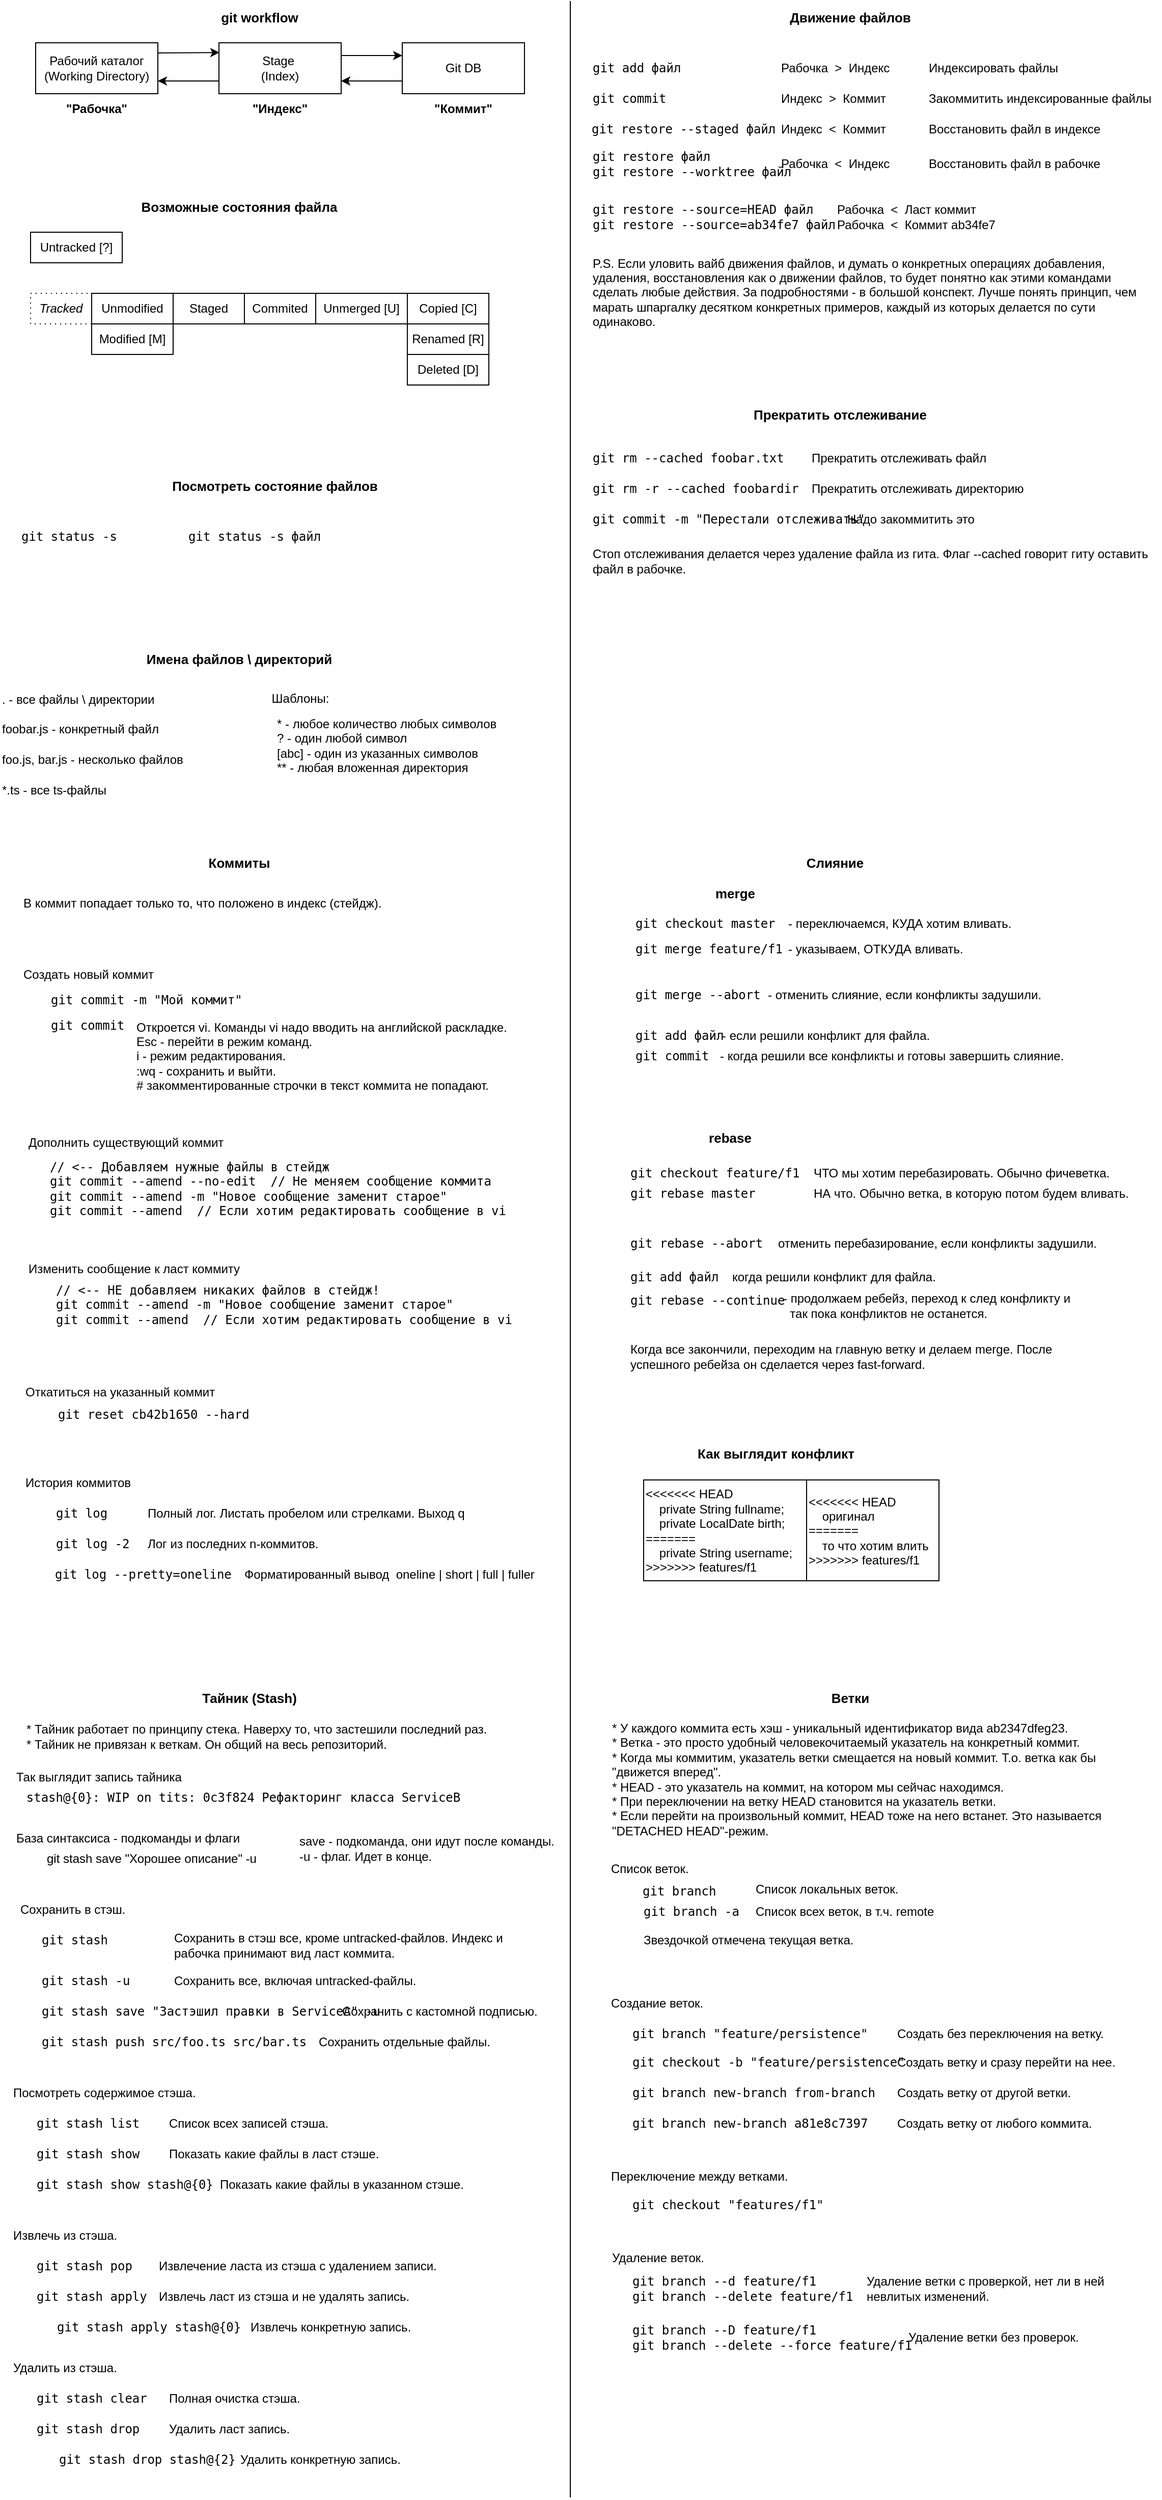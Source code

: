 <mxfile scale="1" border="5" version="26.2.2">
  <diagram name="Page-1" id="9iwx4kF-SaM_lTl1vUHh">
    <mxGraphModel dx="1556" dy="922" grid="1" gridSize="10" guides="1" tooltips="1" connect="1" arrows="1" fold="1" page="1" pageScale="1" pageWidth="1169" pageHeight="827" math="0" shadow="0">
      <root>
        <mxCell id="0" />
        <mxCell id="1" parent="0" />
        <mxCell id="6Df2u15g98YnEbPmI9u2-3" value="" style="endArrow=none;html=1;rounded=0;fontSize=12;" parent="1" edge="1">
          <mxGeometry width="50" height="50" relative="1" as="geometry">
            <mxPoint x="580" y="2460" as="sourcePoint" />
            <mxPoint x="580" y="9" as="targetPoint" />
          </mxGeometry>
        </mxCell>
        <mxCell id="j3O6o0AAXhgC6TbAAweH-1" value="git workflow" style="text;html=1;align=center;verticalAlign=middle;whiteSpace=wrap;rounded=0;fontStyle=1;fontSize=13;" parent="1" vertex="1">
          <mxGeometry x="20" y="10" width="510" height="30" as="geometry" />
        </mxCell>
        <mxCell id="j3O6o0AAXhgC6TbAAweH-2" value="Рабочий каталог&lt;div&gt;(Working Directory)&lt;/div&gt;" style="rounded=0;whiteSpace=wrap;html=1;" parent="1" vertex="1">
          <mxGeometry x="55" y="50" width="120" height="50" as="geometry" />
        </mxCell>
        <mxCell id="j3O6o0AAXhgC6TbAAweH-3" value="Stage&amp;nbsp;&lt;div&gt;(Index)&lt;/div&gt;" style="rounded=0;whiteSpace=wrap;html=1;" parent="1" vertex="1">
          <mxGeometry x="235" y="50" width="120" height="50" as="geometry" />
        </mxCell>
        <mxCell id="j3O6o0AAXhgC6TbAAweH-4" value="Git DB" style="rounded=0;whiteSpace=wrap;html=1;" parent="1" vertex="1">
          <mxGeometry x="415" y="50" width="120" height="50" as="geometry" />
        </mxCell>
        <mxCell id="j3O6o0AAXhgC6TbAAweH-5" value="Возможные состояния файла" style="text;html=1;align=center;verticalAlign=middle;whiteSpace=wrap;rounded=0;fontStyle=1;fontSize=13;" parent="1" vertex="1">
          <mxGeometry x="20" y="196" width="470" height="30" as="geometry" />
        </mxCell>
        <mxCell id="j3O6o0AAXhgC6TbAAweH-8" value="Untracked [?]" style="rounded=0;whiteSpace=wrap;html=1;" parent="1" vertex="1">
          <mxGeometry x="50" y="236" width="90" height="30" as="geometry" />
        </mxCell>
        <mxCell id="j3O6o0AAXhgC6TbAAweH-9" value="Tracked" style="rounded=0;whiteSpace=wrap;html=1;fontStyle=2;dashed=1;dashPattern=1 4;" parent="1" vertex="1">
          <mxGeometry x="50" y="296" width="60" height="30" as="geometry" />
        </mxCell>
        <mxCell id="j3O6o0AAXhgC6TbAAweH-16" value="" style="endArrow=classic;html=1;rounded=0;exitX=1;exitY=0.5;exitDx=0;exitDy=0;entryX=0.004;entryY=0.191;entryDx=0;entryDy=0;entryPerimeter=0;" parent="1" target="j3O6o0AAXhgC6TbAAweH-3" edge="1">
          <mxGeometry width="50" height="50" relative="1" as="geometry">
            <mxPoint x="175" y="60" as="sourcePoint" />
            <mxPoint x="230" y="60" as="targetPoint" />
          </mxGeometry>
        </mxCell>
        <mxCell id="j3O6o0AAXhgC6TbAAweH-17" value="" style="endArrow=classic;html=1;rounded=0;exitX=1;exitY=0.25;exitDx=0;exitDy=0;entryX=0;entryY=0.25;entryDx=0;entryDy=0;" parent="1" source="j3O6o0AAXhgC6TbAAweH-3" target="j3O6o0AAXhgC6TbAAweH-4" edge="1">
          <mxGeometry width="50" height="50" relative="1" as="geometry">
            <mxPoint x="350.0" y="60" as="sourcePoint" />
            <mxPoint x="395" y="60" as="targetPoint" />
          </mxGeometry>
        </mxCell>
        <mxCell id="j3O6o0AAXhgC6TbAAweH-30" value="Unmodified" style="rounded=0;whiteSpace=wrap;html=1;" parent="1" vertex="1">
          <mxGeometry x="110" y="296" width="80" height="30" as="geometry" />
        </mxCell>
        <mxCell id="j3O6o0AAXhgC6TbAAweH-31" value="Staged" style="rounded=0;whiteSpace=wrap;html=1;" parent="1" vertex="1">
          <mxGeometry x="190" y="296" width="70" height="30" as="geometry" />
        </mxCell>
        <mxCell id="j3O6o0AAXhgC6TbAAweH-32" value="Commited" style="rounded=0;whiteSpace=wrap;html=1;" parent="1" vertex="1">
          <mxGeometry x="260" y="296" width="70" height="30" as="geometry" />
        </mxCell>
        <mxCell id="j3O6o0AAXhgC6TbAAweH-34" value="Modified [M]" style="rounded=0;whiteSpace=wrap;html=1;" parent="1" vertex="1">
          <mxGeometry x="110" y="326" width="80" height="30" as="geometry" />
        </mxCell>
        <mxCell id="j3O6o0AAXhgC6TbAAweH-37" value="Unmerged [U]" style="rounded=0;whiteSpace=wrap;html=1;" parent="1" vertex="1">
          <mxGeometry x="330" y="296" width="90" height="30" as="geometry" />
        </mxCell>
        <mxCell id="j3O6o0AAXhgC6TbAAweH-40" value="Copied [C]" style="rounded=0;whiteSpace=wrap;html=1;" parent="1" vertex="1">
          <mxGeometry x="420" y="296" width="80" height="30" as="geometry" />
        </mxCell>
        <mxCell id="j3O6o0AAXhgC6TbAAweH-43" value="Renamed [R]" style="rounded=0;whiteSpace=wrap;html=1;" parent="1" vertex="1">
          <mxGeometry x="420" y="326" width="80" height="30" as="geometry" />
        </mxCell>
        <mxCell id="j3O6o0AAXhgC6TbAAweH-46" value="Deleted [D]" style="rounded=0;whiteSpace=wrap;html=1;" parent="1" vertex="1">
          <mxGeometry x="420" y="356" width="80" height="30" as="geometry" />
        </mxCell>
        <mxCell id="j3O6o0AAXhgC6TbAAweH-52" value="&lt;b&gt;&quot;Рабочка&quot;&lt;/b&gt;" style="text;html=1;align=center;verticalAlign=middle;whiteSpace=wrap;rounded=0;" parent="1" vertex="1">
          <mxGeometry x="55" y="100" width="120" height="30" as="geometry" />
        </mxCell>
        <mxCell id="j3O6o0AAXhgC6TbAAweH-53" value="&lt;b&gt;&quot;Индекс&quot;&lt;/b&gt;" style="text;html=1;align=center;verticalAlign=middle;whiteSpace=wrap;rounded=0;" parent="1" vertex="1">
          <mxGeometry x="235" y="100" width="120" height="30" as="geometry" />
        </mxCell>
        <mxCell id="j3O6o0AAXhgC6TbAAweH-54" value="&lt;b&gt;&quot;Коммит&quot;&lt;/b&gt;" style="text;html=1;align=center;verticalAlign=middle;whiteSpace=wrap;rounded=0;" parent="1" vertex="1">
          <mxGeometry x="415" y="100" width="120" height="30" as="geometry" />
        </mxCell>
        <mxCell id="j3O6o0AAXhgC6TbAAweH-55" value="" style="endArrow=classic;html=1;rounded=0;exitX=0;exitY=0.75;exitDx=0;exitDy=0;entryX=1;entryY=0.75;entryDx=0;entryDy=0;" parent="1" source="j3O6o0AAXhgC6TbAAweH-4" target="j3O6o0AAXhgC6TbAAweH-3" edge="1">
          <mxGeometry width="50" height="50" relative="1" as="geometry">
            <mxPoint x="285" y="250" as="sourcePoint" />
            <mxPoint x="335" y="200" as="targetPoint" />
          </mxGeometry>
        </mxCell>
        <mxCell id="j3O6o0AAXhgC6TbAAweH-56" value="" style="endArrow=classic;html=1;rounded=0;exitX=0;exitY=0.75;exitDx=0;exitDy=0;entryX=1;entryY=0.75;entryDx=0;entryDy=0;" parent="1" source="j3O6o0AAXhgC6TbAAweH-3" target="j3O6o0AAXhgC6TbAAweH-2" edge="1">
          <mxGeometry width="50" height="50" relative="1" as="geometry">
            <mxPoint x="220" y="90" as="sourcePoint" />
            <mxPoint x="175" y="90" as="targetPoint" />
          </mxGeometry>
        </mxCell>
        <mxCell id="j3O6o0AAXhgC6TbAAweH-59" value="Рабочка&amp;nbsp; &amp;gt;&amp;nbsp; Индекс" style="text;html=1;align=left;verticalAlign=middle;whiteSpace=wrap;rounded=0;" parent="1" vertex="1">
          <mxGeometry x="785" y="60" width="120" height="30" as="geometry" />
        </mxCell>
        <mxCell id="j3O6o0AAXhgC6TbAAweH-60" value="Индекс&amp;nbsp; &amp;gt;&amp;nbsp; Коммит" style="text;html=1;align=left;verticalAlign=middle;whiteSpace=wrap;rounded=0;" parent="1" vertex="1">
          <mxGeometry x="785" y="90" width="120" height="30" as="geometry" />
        </mxCell>
        <mxCell id="j3O6o0AAXhgC6TbAAweH-63" value="Индекс&amp;nbsp; &amp;lt;&amp;nbsp; Коммит" style="text;html=1;align=left;verticalAlign=middle;whiteSpace=wrap;rounded=0;" parent="1" vertex="1">
          <mxGeometry x="785" y="120" width="120" height="30" as="geometry" />
        </mxCell>
        <mxCell id="j3O6o0AAXhgC6TbAAweH-64" value="Рабочка&amp;nbsp; &amp;lt;&amp;nbsp; Индекс&amp;nbsp;&amp;nbsp;" style="text;html=1;align=left;verticalAlign=middle;whiteSpace=wrap;rounded=0;" parent="1" vertex="1">
          <mxGeometry x="785" y="154" width="120" height="30" as="geometry" />
        </mxCell>
        <mxCell id="j3O6o0AAXhgC6TbAAweH-65" value="Посмотреть состояние файлов" style="text;html=1;align=center;verticalAlign=middle;whiteSpace=wrap;rounded=0;fontStyle=1;fontSize=13;" parent="1" vertex="1">
          <mxGeometry x="20" y="470" width="540" height="30" as="geometry" />
        </mxCell>
        <mxCell id="j3O6o0AAXhgC6TbAAweH-66" value="Движение файлов" style="text;html=1;align=center;verticalAlign=middle;whiteSpace=wrap;rounded=0;fontStyle=1;fontSize=13;" parent="1" vertex="1">
          <mxGeometry x="620" y="10" width="470" height="30" as="geometry" />
        </mxCell>
        <mxCell id="j3O6o0AAXhgC6TbAAweH-67" value="Индексировать файлы" style="text;html=1;align=left;verticalAlign=middle;whiteSpace=wrap;rounded=0;" parent="1" vertex="1">
          <mxGeometry x="930" y="60" width="180" height="30" as="geometry" />
        </mxCell>
        <mxCell id="j3O6o0AAXhgC6TbAAweH-68" value="Закоммитить индексированные файлы" style="text;html=1;align=left;verticalAlign=middle;whiteSpace=wrap;rounded=0;" parent="1" vertex="1">
          <mxGeometry x="930" y="90" width="230" height="30" as="geometry" />
        </mxCell>
        <mxCell id="j3O6o0AAXhgC6TbAAweH-69" value="Восстановить файл в индексе" style="text;html=1;align=left;verticalAlign=middle;whiteSpace=wrap;rounded=0;" parent="1" vertex="1">
          <mxGeometry x="930" y="120" width="180" height="30" as="geometry" />
        </mxCell>
        <mxCell id="j3O6o0AAXhgC6TbAAweH-70" value="Восстановить файл в рабочке" style="text;html=1;align=left;verticalAlign=middle;whiteSpace=wrap;rounded=0;" parent="1" vertex="1">
          <mxGeometry x="930" y="154" width="180" height="30" as="geometry" />
        </mxCell>
        <mxCell id="j3O6o0AAXhgC6TbAAweH-71" value="P.S. Если уловить вайб движения файлов, и думать о конкретных операциях добавления, удаления, восстановления как о движении файлов, то будет понятно как этими командами сделать любые действия.&amp;nbsp;&lt;span style=&quot;background-color: transparent; color: light-dark(rgb(0, 0, 0), rgb(255, 255, 255));&quot;&gt;За подробностями - в большой конспект. Лучше понять принцип, чем марать шпаргалку десятком конкретных примеров, каждый из которых делается по сути одинаково.&lt;/span&gt;" style="text;html=1;align=left;verticalAlign=middle;whiteSpace=wrap;rounded=0;" parent="1" vertex="1">
          <mxGeometry x="600" y="260" width="540" height="70" as="geometry" />
        </mxCell>
        <mxCell id="j3O6o0AAXhgC6TbAAweH-75" value="Рабочка&amp;nbsp; &amp;lt;&amp;nbsp; Ласт коммит&lt;br&gt;Рабочка&amp;nbsp; &amp;lt;&amp;nbsp; Коммит ab34fe7" style="text;html=1;align=left;verticalAlign=middle;whiteSpace=wrap;rounded=0;" parent="1" vertex="1">
          <mxGeometry x="840" y="206" width="235" height="30" as="geometry" />
        </mxCell>
        <mxCell id="j3O6o0AAXhgC6TbAAweH-77" value="Имена файлов \ директорий" style="text;html=1;align=center;verticalAlign=middle;whiteSpace=wrap;rounded=0;fontStyle=1;fontSize=13;" parent="1" vertex="1">
          <mxGeometry x="20" y="640" width="470" height="30" as="geometry" />
        </mxCell>
        <mxCell id="j3O6o0AAXhgC6TbAAweH-78" value=". - все файлы \ директории" style="text;html=1;align=left;verticalAlign=middle;whiteSpace=wrap;rounded=0;" parent="1" vertex="1">
          <mxGeometry x="20" y="680" width="170" height="29" as="geometry" />
        </mxCell>
        <mxCell id="j3O6o0AAXhgC6TbAAweH-79" value="foobar.js - конкретный файл" style="text;html=1;align=left;verticalAlign=middle;whiteSpace=wrap;rounded=0;" parent="1" vertex="1">
          <mxGeometry x="20" y="709" width="160" height="30" as="geometry" />
        </mxCell>
        <mxCell id="j3O6o0AAXhgC6TbAAweH-80" value="foo.js, bar.js - несколько файлов" style="text;html=1;align=left;verticalAlign=middle;whiteSpace=wrap;rounded=0;" parent="1" vertex="1">
          <mxGeometry x="20" y="739" width="180" height="30" as="geometry" />
        </mxCell>
        <mxCell id="j3O6o0AAXhgC6TbAAweH-81" value="*.ts&amp;nbsp;- все ts-файлы" style="text;html=1;align=left;verticalAlign=middle;whiteSpace=wrap;rounded=0;" parent="1" vertex="1">
          <mxGeometry x="20" y="769" width="170" height="30" as="geometry" />
        </mxCell>
        <mxCell id="j3O6o0AAXhgC6TbAAweH-82" value="Шаблоны:" style="text;html=1;align=center;verticalAlign=middle;whiteSpace=wrap;rounded=0;" parent="1" vertex="1">
          <mxGeometry x="270" y="679" width="90" height="30" as="geometry" />
        </mxCell>
        <mxCell id="j3O6o0AAXhgC6TbAAweH-84" value="* - любое количество любых символов&lt;div&gt;? - один любой символ&lt;/div&gt;&lt;div&gt;[abc] - один из указанных символов&lt;/div&gt;&lt;div&gt;** - любая вложенная директория&lt;/div&gt;" style="text;html=1;align=left;verticalAlign=middle;whiteSpace=wrap;rounded=0;" parent="1" vertex="1">
          <mxGeometry x="290" y="709" width="220" height="61" as="geometry" />
        </mxCell>
        <mxCell id="j3O6o0AAXhgC6TbAAweH-88" value="Прекратить отслеживание" style="text;html=1;align=center;verticalAlign=middle;whiteSpace=wrap;rounded=0;fontStyle=1;fontSize=13;" parent="1" vertex="1">
          <mxGeometry x="610" y="400" width="470" height="30" as="geometry" />
        </mxCell>
        <mxCell id="j3O6o0AAXhgC6TbAAweH-91" value="Прекратить отслеживать файл" style="text;html=1;align=left;verticalAlign=middle;whiteSpace=wrap;rounded=0;" parent="1" vertex="1">
          <mxGeometry x="815" y="443" width="225" height="30" as="geometry" />
        </mxCell>
        <mxCell id="j3O6o0AAXhgC6TbAAweH-92" value="Прекратить отслеживать директорию" style="text;html=1;align=left;verticalAlign=middle;whiteSpace=wrap;rounded=0;" parent="1" vertex="1">
          <mxGeometry x="815" y="473" width="225" height="30" as="geometry" />
        </mxCell>
        <mxCell id="j3O6o0AAXhgC6TbAAweH-94" value="Надо закоммитить это" style="text;html=1;align=left;verticalAlign=middle;whiteSpace=wrap;rounded=0;" parent="1" vertex="1">
          <mxGeometry x="850" y="503" width="225" height="30" as="geometry" />
        </mxCell>
        <mxCell id="j3O6o0AAXhgC6TbAAweH-95" value="Стоп отслеживания делается через удаление файла из гита. Флаг --cached говорит гиту оставить файл в рабочке." style="text;html=1;align=left;verticalAlign=middle;whiteSpace=wrap;rounded=0;" parent="1" vertex="1">
          <mxGeometry x="600" y="544" width="550" height="30" as="geometry" />
        </mxCell>
        <mxCell id="j3O6o0AAXhgC6TbAAweH-96" value="Коммиты" style="text;html=1;align=center;verticalAlign=middle;whiteSpace=wrap;rounded=0;fontStyle=1;fontSize=13;" parent="1" vertex="1">
          <mxGeometry x="20" y="840" width="470" height="30" as="geometry" />
        </mxCell>
        <mxCell id="j3O6o0AAXhgC6TbAAweH-100" value="Откроется vi. Команды vi надо вводить на английской раскладке.&lt;div&gt;Esc - перейти в режим команд.&lt;/div&gt;&lt;div&gt;i - режим редактирования.&lt;/div&gt;&lt;div&gt;:wq - сохранить и выйти.&lt;/div&gt;&lt;div&gt;# закомментированные строчки в текст коммита не попадают.&lt;/div&gt;" style="text;html=1;align=left;verticalAlign=middle;whiteSpace=wrap;rounded=0;strokeColor=none;perimeterSpacing=0;shadow=0;" parent="1" vertex="1">
          <mxGeometry x="152" y="1005" width="380" height="80" as="geometry" />
        </mxCell>
        <mxCell id="j3O6o0AAXhgC6TbAAweH-107" value="Изменить сообщение к ласт коммиту" style="text;html=1;align=left;verticalAlign=middle;whiteSpace=wrap;rounded=0;strokeColor=none;perimeterSpacing=0;shadow=0;" parent="1" vertex="1">
          <mxGeometry x="45.75" y="1239" width="235" height="30" as="geometry" />
        </mxCell>
        <mxCell id="j3O6o0AAXhgC6TbAAweH-109" value="Создать новый коммит" style="text;html=1;align=left;verticalAlign=middle;whiteSpace=wrap;rounded=0;strokeColor=none;perimeterSpacing=0;shadow=0;" parent="1" vertex="1">
          <mxGeometry x="40.75" y="955" width="160" height="20" as="geometry" />
        </mxCell>
        <mxCell id="j3O6o0AAXhgC6TbAAweH-110" value="Дополнить существующий коммит" style="text;html=1;align=left;verticalAlign=middle;whiteSpace=wrap;rounded=0;strokeColor=none;perimeterSpacing=0;shadow=0;" parent="1" vertex="1">
          <mxGeometry x="46.25" y="1120" width="210" height="20" as="geometry" />
        </mxCell>
        <mxCell id="j3O6o0AAXhgC6TbAAweH-111" value="Откатиться на указанный коммит" style="text;html=1;align=left;verticalAlign=middle;whiteSpace=wrap;rounded=0;strokeColor=none;perimeterSpacing=0;shadow=0;" parent="1" vertex="1">
          <mxGeometry x="43.25" y="1360" width="235" height="30" as="geometry" />
        </mxCell>
        <mxCell id="j3O6o0AAXhgC6TbAAweH-114" value="История коммитов" style="text;html=1;align=left;verticalAlign=middle;whiteSpace=wrap;rounded=0;strokeColor=none;perimeterSpacing=0;shadow=0;" parent="1" vertex="1">
          <mxGeometry x="43.25" y="1449" width="235" height="30" as="geometry" />
        </mxCell>
        <mxCell id="j3O6o0AAXhgC6TbAAweH-123" value="Полный лог. Листать пробелом или стрелками. Выход q" style="text;html=1;align=left;verticalAlign=middle;whiteSpace=wrap;rounded=0;strokeColor=none;perimeterSpacing=0;shadow=0;" parent="1" vertex="1">
          <mxGeometry x="163.25" y="1479" width="390" height="30" as="geometry" />
        </mxCell>
        <mxCell id="j3O6o0AAXhgC6TbAAweH-124" value="Лог из последних n-коммитов." style="text;html=1;align=left;verticalAlign=middle;whiteSpace=wrap;rounded=0;strokeColor=none;perimeterSpacing=0;shadow=0;" parent="1" vertex="1">
          <mxGeometry x="163.25" y="1509" width="390" height="30" as="geometry" />
        </mxCell>
        <mxCell id="j3O6o0AAXhgC6TbAAweH-125" value="Форматированный вывод&amp;nbsp; oneline | short | full | fuller" style="text;html=1;align=left;verticalAlign=middle;whiteSpace=wrap;rounded=0;strokeColor=none;perimeterSpacing=0;shadow=0;" parent="1" vertex="1">
          <mxGeometry x="258.25" y="1539" width="315" height="30" as="geometry" />
        </mxCell>
        <mxCell id="j3O6o0AAXhgC6TbAAweH-126" value="Слияние" style="text;html=1;align=center;verticalAlign=middle;whiteSpace=wrap;rounded=0;fontStyle=1;fontSize=13;" parent="1" vertex="1">
          <mxGeometry x="605" y="840" width="470" height="30" as="geometry" />
        </mxCell>
        <mxCell id="j3O6o0AAXhgC6TbAAweH-127" value="merge" style="text;html=1;align=center;verticalAlign=middle;whiteSpace=wrap;rounded=0;fontStyle=1;fontSize=13;" parent="1" vertex="1">
          <mxGeometry x="642" y="870" width="200" height="30" as="geometry" />
        </mxCell>
        <mxCell id="j3O6o0AAXhgC6TbAAweH-128" value="- переключаемся, КУДА хотим вливать." style="text;html=1;align=left;verticalAlign=middle;whiteSpace=wrap;rounded=0;strokeColor=none;perimeterSpacing=0;shadow=0;" parent="1" vertex="1">
          <mxGeometry x="792" y="905" width="260" height="20" as="geometry" />
        </mxCell>
        <mxCell id="j3O6o0AAXhgC6TbAAweH-129" value="&amp;nbsp; &amp;nbsp;- указываем, ОТКУДА вливать." style="text;html=1;align=left;verticalAlign=middle;whiteSpace=wrap;rounded=0;strokeColor=none;perimeterSpacing=0;shadow=0;" parent="1" vertex="1">
          <mxGeometry x="782" y="930" width="190" height="20" as="geometry" />
        </mxCell>
        <mxCell id="j3O6o0AAXhgC6TbAAweH-130" value="&amp;nbsp; &amp;nbsp;- отменить слияние, если конфликты задушили." style="text;html=1;align=left;verticalAlign=middle;whiteSpace=wrap;rounded=0;strokeColor=none;perimeterSpacing=0;shadow=0;" parent="1" vertex="1">
          <mxGeometry x="762" y="975" width="380" height="20" as="geometry" />
        </mxCell>
        <mxCell id="j3O6o0AAXhgC6TbAAweH-131" value="когда решили конфликт для файла." style="text;html=1;align=left;verticalAlign=middle;whiteSpace=wrap;rounded=0;strokeColor=none;perimeterSpacing=0;shadow=0;" parent="1" vertex="1">
          <mxGeometry x="737" y="1251.5" width="225" height="20" as="geometry" />
        </mxCell>
        <mxCell id="j3O6o0AAXhgC6TbAAweH-132" value="&amp;nbsp; &amp;nbsp;- когда решили все конфликты и готовы завершить слияние." style="text;html=1;align=left;verticalAlign=middle;whiteSpace=wrap;rounded=0;strokeColor=none;perimeterSpacing=0;shadow=0;" parent="1" vertex="1">
          <mxGeometry x="714.5" y="1035" width="430" height="20" as="geometry" />
        </mxCell>
        <mxCell id="j3O6o0AAXhgC6TbAAweH-134" value="&lt;div&gt;&lt;br&gt;&lt;/div&gt;&lt;div&gt;&lt;div&gt;&amp;lt;&amp;lt;&amp;lt;&amp;lt;&amp;lt;&amp;lt;&amp;lt; HEAD&lt;/div&gt;&lt;div&gt;&amp;nbsp; &amp;nbsp; private String fullname;&lt;/div&gt;&lt;div&gt;&amp;nbsp; &amp;nbsp; private LocalDate birth;&lt;/div&gt;&lt;div&gt;=======&lt;/div&gt;&lt;div&gt;&amp;nbsp; &amp;nbsp; private String username;&lt;/div&gt;&lt;div&gt;&lt;span style=&quot;background-color: transparent; color: light-dark(rgb(0, 0, 0), rgb(255, 255, 255));&quot;&gt;&amp;gt;&amp;gt;&amp;gt;&amp;gt;&amp;gt;&amp;gt;&amp;gt; features/f1&lt;/span&gt;&lt;/div&gt;&lt;div&gt;&lt;br style=&quot;&quot;&gt;&lt;/div&gt;&lt;/div&gt;" style="rounded=0;whiteSpace=wrap;html=1;align=left;" parent="1" vertex="1">
          <mxGeometry x="652" y="1461" width="160" height="99" as="geometry" />
        </mxCell>
        <mxCell id="j3O6o0AAXhgC6TbAAweH-137" value="&lt;div&gt;&lt;br&gt;&lt;/div&gt;&lt;div&gt;&lt;div&gt;&amp;lt;&amp;lt;&amp;lt;&amp;lt;&amp;lt;&amp;lt;&amp;lt; HEAD&lt;/div&gt;&lt;div&gt;&amp;nbsp; &amp;nbsp; оригинал&lt;/div&gt;&lt;div&gt;=======&lt;/div&gt;&lt;div&gt;&amp;nbsp; &amp;nbsp; то что хотим влить&lt;/div&gt;&lt;div&gt;&lt;span style=&quot;background-color: transparent; color: light-dark(rgb(0, 0, 0), rgb(255, 255, 255));&quot;&gt;&amp;gt;&amp;gt;&amp;gt;&amp;gt;&amp;gt;&amp;gt;&amp;gt; features/f1&lt;/span&gt;&lt;/div&gt;&lt;div&gt;&lt;br style=&quot;&quot;&gt;&lt;/div&gt;&lt;/div&gt;" style="rounded=0;whiteSpace=wrap;html=1;align=left;" parent="1" vertex="1">
          <mxGeometry x="812" y="1461" width="130" height="99" as="geometry" />
        </mxCell>
        <mxCell id="j3O6o0AAXhgC6TbAAweH-138" value="rebase" style="text;html=1;align=center;verticalAlign=middle;whiteSpace=wrap;rounded=0;fontStyle=1;fontSize=13;" parent="1" vertex="1">
          <mxGeometry x="637" y="1110" width="200" height="30" as="geometry" />
        </mxCell>
        <mxCell id="j3O6o0AAXhgC6TbAAweH-139" value="ЧТО мы хотим перебазировать. Обычно фичеветка." style="text;html=1;align=left;verticalAlign=middle;whiteSpace=wrap;rounded=0;strokeColor=none;perimeterSpacing=0;shadow=0;" parent="1" vertex="1">
          <mxGeometry x="817" y="1150" width="295" height="20" as="geometry" />
        </mxCell>
        <mxCell id="j3O6o0AAXhgC6TbAAweH-140" value="НА что. Обычно ветка, в которую потом будем вливать." style="text;html=1;align=left;verticalAlign=middle;whiteSpace=wrap;rounded=0;strokeColor=none;perimeterSpacing=0;shadow=0;" parent="1" vertex="1">
          <mxGeometry x="817" y="1170" width="315" height="20" as="geometry" />
        </mxCell>
        <mxCell id="j3O6o0AAXhgC6TbAAweH-141" value="отменить перебазирование, если конфликты задушили." style="text;html=1;align=left;verticalAlign=middle;whiteSpace=wrap;rounded=0;strokeColor=none;perimeterSpacing=0;shadow=0;" parent="1" vertex="1">
          <mxGeometry x="782" y="1219" width="325" height="20" as="geometry" />
        </mxCell>
        <mxCell id="j3O6o0AAXhgC6TbAAweH-142" value="- продолжаем ребейз, переход к след конфликту и&amp;nbsp; &amp;nbsp; &amp;nbsp; &amp;nbsp; &amp;nbsp; &amp;nbsp; так пока конфликтов не останется." style="text;html=1;align=left;verticalAlign=middle;whiteSpace=wrap;rounded=0;strokeColor=none;perimeterSpacing=0;shadow=0;" parent="1" vertex="1">
          <mxGeometry x="787" y="1280" width="315" height="20" as="geometry" />
        </mxCell>
        <mxCell id="j3O6o0AAXhgC6TbAAweH-143" value="- если решили конфликт для файла." style="text;html=1;align=left;verticalAlign=middle;whiteSpace=wrap;rounded=0;strokeColor=none;perimeterSpacing=0;shadow=0;" parent="1" vertex="1">
          <mxGeometry x="727" y="1015" width="210" height="20" as="geometry" />
        </mxCell>
        <mxCell id="j3O6o0AAXhgC6TbAAweH-144" value="Как выглядит конфликт" style="text;html=1;align=center;verticalAlign=middle;whiteSpace=wrap;rounded=0;fontStyle=1;fontSize=13;" parent="1" vertex="1">
          <mxGeometry x="682" y="1420" width="200" height="30" as="geometry" />
        </mxCell>
        <mxCell id="j3O6o0AAXhgC6TbAAweH-145" value="Когда все закончили, переходим на главную ветку и делаем merge. После успешного ребейза он сделается через fast-forward." style="text;html=1;align=left;verticalAlign=middle;whiteSpace=wrap;rounded=0;strokeColor=none;perimeterSpacing=0;shadow=0;" parent="1" vertex="1">
          <mxGeometry x="637" y="1330" width="440" height="20" as="geometry" />
        </mxCell>
        <mxCell id="j3O6o0AAXhgC6TbAAweH-146" value="Тайник (Stash)" style="text;html=1;align=center;verticalAlign=middle;whiteSpace=wrap;rounded=0;fontStyle=1;fontSize=13;" parent="1" vertex="1">
          <mxGeometry x="30" y="1660" width="470" height="30" as="geometry" />
        </mxCell>
        <mxCell id="j3O6o0AAXhgC6TbAAweH-147" value="git stash save &quot;Хорошее описание&quot; -u" style="text;html=1;align=left;verticalAlign=middle;whiteSpace=wrap;rounded=0;strokeColor=none;perimeterSpacing=0;shadow=0;fontFamily=Helvetica;fontSize=12;fontColor=default;" parent="1" vertex="1">
          <mxGeometry x="63.75" y="1818" width="240" height="30" as="geometry" />
        </mxCell>
        <mxCell id="j3O6o0AAXhgC6TbAAweH-148" value="База синтаксиса - подкоманды и флаги" style="text;html=1;align=left;verticalAlign=middle;whiteSpace=wrap;rounded=0;strokeColor=none;perimeterSpacing=0;shadow=0;" parent="1" vertex="1">
          <mxGeometry x="33.75" y="1798" width="240" height="30" as="geometry" />
        </mxCell>
        <mxCell id="j3O6o0AAXhgC6TbAAweH-149" value="save - подкоманда, они идут после команды.&lt;div&gt;&lt;div&gt;-u - флаг. Идет в конце.&lt;/div&gt;&lt;/div&gt;" style="text;html=1;align=left;verticalAlign=middle;whiteSpace=wrap;rounded=0;strokeColor=none;perimeterSpacing=0;shadow=0;" parent="1" vertex="1">
          <mxGeometry x="311.75" y="1808" width="260" height="30" as="geometry" />
        </mxCell>
        <mxCell id="j3O6o0AAXhgC6TbAAweH-150" value="* Тайник работает по принципу стека. Наверху то, что застешили последний раз.&lt;div&gt;* Тайник не привязан к веткам. Он общий на весь репозиторий.&lt;/div&gt;" style="text;html=1;align=left;verticalAlign=middle;whiteSpace=wrap;rounded=0;strokeColor=none;perimeterSpacing=0;shadow=0;" parent="1" vertex="1">
          <mxGeometry x="43.75" y="1698" width="470" height="30" as="geometry" />
        </mxCell>
        <mxCell id="j3O6o0AAXhgC6TbAAweH-151" value="&lt;pre class=&quot;notranslate&quot;&gt;&lt;code&gt;git stash list&lt;/code&gt;&lt;/pre&gt;" style="text;html=1;align=left;verticalAlign=middle;whiteSpace=wrap;rounded=0;strokeColor=none;perimeterSpacing=0;shadow=0;" parent="1" vertex="1">
          <mxGeometry x="53.75" y="2078" width="100" height="30" as="geometry" />
        </mxCell>
        <mxCell id="j3O6o0AAXhgC6TbAAweH-152" value="Список всех записей стэша." style="text;html=1;align=left;verticalAlign=middle;whiteSpace=wrap;rounded=0;strokeColor=none;perimeterSpacing=0;shadow=0;" parent="1" vertex="1">
          <mxGeometry x="183.75" y="2078" width="165" height="30" as="geometry" />
        </mxCell>
        <mxCell id="j3O6o0AAXhgC6TbAAweH-155" value="&lt;pre class=&quot;notranslate&quot;&gt;&lt;code&gt;stash@{0}: WIP on tits: 0c3f824 Рефакторинг класса ServiceB&lt;/code&gt;&lt;/pre&gt;" style="text;html=1;align=center;verticalAlign=middle;whiteSpace=wrap;rounded=0;" parent="1" vertex="1">
          <mxGeometry x="58.75" y="1758" width="400" height="30" as="geometry" />
        </mxCell>
        <mxCell id="j3O6o0AAXhgC6TbAAweH-156" value="Так выглядит запись тайника" style="text;html=1;align=left;verticalAlign=middle;whiteSpace=wrap;rounded=0;strokeColor=none;perimeterSpacing=0;shadow=0;" parent="1" vertex="1">
          <mxGeometry x="33.75" y="1738" width="182.5" height="30" as="geometry" />
        </mxCell>
        <mxCell id="j3O6o0AAXhgC6TbAAweH-157" value="&lt;pre class=&quot;notranslate&quot;&gt;&lt;code&gt;git stash&lt;/code&gt;&lt;/pre&gt;" style="text;html=1;align=left;verticalAlign=middle;whiteSpace=wrap;rounded=0;strokeColor=none;perimeterSpacing=0;shadow=0;" parent="1" vertex="1">
          <mxGeometry x="58.75" y="1898" width="100" height="30" as="geometry" />
        </mxCell>
        <mxCell id="j3O6o0AAXhgC6TbAAweH-158" value="Сохранить в стэш все, кроме untracked-файлов. Индекс и рабочка принимают вид ласт коммита." style="text;html=1;align=left;verticalAlign=middle;whiteSpace=wrap;rounded=0;strokeColor=none;perimeterSpacing=0;shadow=0;" parent="1" vertex="1">
          <mxGeometry x="188.75" y="1898" width="350" height="40" as="geometry" />
        </mxCell>
        <mxCell id="j3O6o0AAXhgC6TbAAweH-159" value="&lt;pre class=&quot;notranslate&quot;&gt;&lt;code&gt;git stash save &quot;Застэшил правки в ServiceA&quot; -u&lt;/code&gt;&lt;/pre&gt;" style="text;html=1;align=left;verticalAlign=middle;whiteSpace=wrap;rounded=0;strokeColor=none;perimeterSpacing=0;shadow=0;" parent="1" vertex="1">
          <mxGeometry x="58.75" y="1968" width="100" height="30" as="geometry" />
        </mxCell>
        <mxCell id="j3O6o0AAXhgC6TbAAweH-160" value="Сохранить с кастомной подписью." style="text;html=1;align=left;verticalAlign=middle;whiteSpace=wrap;rounded=0;strokeColor=none;perimeterSpacing=0;shadow=0;" parent="1" vertex="1">
          <mxGeometry x="353.75" y="1968" width="215" height="30" as="geometry" />
        </mxCell>
        <mxCell id="j3O6o0AAXhgC6TbAAweH-161" value="&lt;pre class=&quot;notranslate&quot;&gt;&lt;code&gt;git stash push src/foo.ts src/bar.ts&lt;/code&gt;&lt;/pre&gt;" style="text;html=1;align=left;verticalAlign=middle;whiteSpace=wrap;rounded=0;strokeColor=none;perimeterSpacing=0;shadow=0;" parent="1" vertex="1">
          <mxGeometry x="58.75" y="1998" width="100" height="30" as="geometry" />
        </mxCell>
        <mxCell id="j3O6o0AAXhgC6TbAAweH-162" value="Сохранить отдельные файлы." style="text;html=1;align=left;verticalAlign=middle;whiteSpace=wrap;rounded=0;strokeColor=none;perimeterSpacing=0;shadow=0;" parent="1" vertex="1">
          <mxGeometry x="331.25" y="1998" width="197.5" height="30" as="geometry" />
        </mxCell>
        <mxCell id="j3O6o0AAXhgC6TbAAweH-163" value="&lt;pre class=&quot;notranslate&quot;&gt;&lt;code&gt;git stash -u&lt;/code&gt;&lt;/pre&gt;" style="text;html=1;align=left;verticalAlign=middle;whiteSpace=wrap;rounded=0;strokeColor=none;perimeterSpacing=0;shadow=0;" parent="1" vertex="1">
          <mxGeometry x="58.75" y="1938" width="100" height="30" as="geometry" />
        </mxCell>
        <mxCell id="j3O6o0AAXhgC6TbAAweH-164" value="Сохранить все, включая untracked-файлы." style="text;html=1;align=left;verticalAlign=middle;whiteSpace=wrap;rounded=0;strokeColor=none;perimeterSpacing=0;shadow=0;" parent="1" vertex="1">
          <mxGeometry x="188.75" y="1938" width="260" height="30" as="geometry" />
        </mxCell>
        <mxCell id="j3O6o0AAXhgC6TbAAweH-165" value="&lt;pre class=&quot;notranslate&quot;&gt;&lt;code&gt;git stash show&lt;/code&gt;&lt;/pre&gt;" style="text;html=1;align=left;verticalAlign=middle;whiteSpace=wrap;rounded=0;strokeColor=none;perimeterSpacing=0;shadow=0;" parent="1" vertex="1">
          <mxGeometry x="53.75" y="2108" width="100" height="30" as="geometry" />
        </mxCell>
        <mxCell id="j3O6o0AAXhgC6TbAAweH-166" value="Показать какие файлы в ласт стэше." style="text;html=1;align=left;verticalAlign=middle;whiteSpace=wrap;rounded=0;strokeColor=none;perimeterSpacing=0;shadow=0;" parent="1" vertex="1">
          <mxGeometry x="183.75" y="2108" width="220" height="30" as="geometry" />
        </mxCell>
        <mxCell id="j3O6o0AAXhgC6TbAAweH-167" value="&lt;pre class=&quot;notranslate&quot;&gt;&lt;code&gt;git stash show stash@{0}&lt;/code&gt;&lt;/pre&gt;" style="text;html=1;align=left;verticalAlign=middle;whiteSpace=wrap;rounded=0;strokeColor=none;perimeterSpacing=0;shadow=0;" parent="1" vertex="1">
          <mxGeometry x="53.75" y="2138" width="100" height="30" as="geometry" />
        </mxCell>
        <mxCell id="j3O6o0AAXhgC6TbAAweH-168" value="Показать какие файлы в указанном стэше." style="text;html=1;align=left;verticalAlign=middle;whiteSpace=wrap;rounded=0;strokeColor=none;perimeterSpacing=0;shadow=0;" parent="1" vertex="1">
          <mxGeometry x="233.75" y="2138" width="250" height="30" as="geometry" />
        </mxCell>
        <mxCell id="j3O6o0AAXhgC6TbAAweH-169" value="&lt;pre class=&quot;notranslate&quot;&gt;&lt;code&gt;git stash pop&lt;/code&gt;&lt;/pre&gt;" style="text;html=1;align=left;verticalAlign=middle;whiteSpace=wrap;rounded=0;strokeColor=none;perimeterSpacing=0;shadow=0;" parent="1" vertex="1">
          <mxGeometry x="53.75" y="2218" width="100" height="30" as="geometry" />
        </mxCell>
        <mxCell id="j3O6o0AAXhgC6TbAAweH-170" value="&lt;pre class=&quot;notranslate&quot;&gt;&lt;code&gt;git stash apply&lt;/code&gt;&lt;/pre&gt;" style="text;html=1;align=left;verticalAlign=middle;whiteSpace=wrap;rounded=0;strokeColor=none;perimeterSpacing=0;shadow=0;" parent="1" vertex="1">
          <mxGeometry x="53.75" y="2248" width="100" height="30" as="geometry" />
        </mxCell>
        <mxCell id="j3O6o0AAXhgC6TbAAweH-171" value="Извлечение ласта из стэша с удалением записи." style="text;html=1;align=left;verticalAlign=middle;whiteSpace=wrap;rounded=0;strokeColor=none;perimeterSpacing=0;shadow=0;" parent="1" vertex="1">
          <mxGeometry x="173.75" y="2218" width="320" height="30" as="geometry" />
        </mxCell>
        <mxCell id="j3O6o0AAXhgC6TbAAweH-172" value="Извлечь ласт из стэша и не удалять запись." style="text;html=1;align=left;verticalAlign=middle;whiteSpace=wrap;rounded=0;strokeColor=none;perimeterSpacing=0;shadow=0;" parent="1" vertex="1">
          <mxGeometry x="173.75" y="2248" width="250" height="30" as="geometry" />
        </mxCell>
        <mxCell id="j3O6o0AAXhgC6TbAAweH-173" value="&lt;pre class=&quot;notranslate&quot;&gt;&lt;code&gt;git stash apply stash@{0}&lt;/code&gt;&lt;/pre&gt;" style="text;html=1;align=left;verticalAlign=middle;whiteSpace=wrap;rounded=0;strokeColor=none;perimeterSpacing=0;shadow=0;" parent="1" vertex="1">
          <mxGeometry x="73.75" y="2278" width="170" height="30" as="geometry" />
        </mxCell>
        <mxCell id="j3O6o0AAXhgC6TbAAweH-174" value="Извлечь конкретную запись." style="text;html=1;align=left;verticalAlign=middle;whiteSpace=wrap;rounded=0;strokeColor=none;perimeterSpacing=0;shadow=0;" parent="1" vertex="1">
          <mxGeometry x="263.75" y="2278" width="160" height="30" as="geometry" />
        </mxCell>
        <mxCell id="j3O6o0AAXhgC6TbAAweH-175" value="&lt;pre class=&quot;notranslate&quot;&gt;&lt;code&gt;git stash clear&lt;/code&gt;&lt;/pre&gt;" style="text;html=1;align=left;verticalAlign=middle;whiteSpace=wrap;rounded=0;strokeColor=none;perimeterSpacing=0;shadow=0;" parent="1" vertex="1">
          <mxGeometry x="53.75" y="2348" width="100" height="30" as="geometry" />
        </mxCell>
        <mxCell id="j3O6o0AAXhgC6TbAAweH-176" value="Полная очистка стэша." style="text;html=1;align=left;verticalAlign=middle;whiteSpace=wrap;rounded=0;strokeColor=none;perimeterSpacing=0;shadow=0;" parent="1" vertex="1">
          <mxGeometry x="183.75" y="2348" width="160" height="30" as="geometry" />
        </mxCell>
        <mxCell id="j3O6o0AAXhgC6TbAAweH-177" value="&lt;pre class=&quot;notranslate&quot;&gt;&lt;code&gt;git stash drop&lt;/code&gt;&lt;/pre&gt;" style="text;html=1;align=left;verticalAlign=middle;whiteSpace=wrap;rounded=0;strokeColor=none;perimeterSpacing=0;shadow=0;" parent="1" vertex="1">
          <mxGeometry x="53.75" y="2378" width="100" height="30" as="geometry" />
        </mxCell>
        <mxCell id="j3O6o0AAXhgC6TbAAweH-178" value="Удалить ласт запись." style="text;html=1;align=left;verticalAlign=middle;whiteSpace=wrap;rounded=0;strokeColor=none;perimeterSpacing=0;shadow=0;" parent="1" vertex="1">
          <mxGeometry x="183.75" y="2378" width="140" height="30" as="geometry" />
        </mxCell>
        <mxCell id="j3O6o0AAXhgC6TbAAweH-179" value="&lt;pre class=&quot;notranslate&quot;&gt;&lt;code&gt;git stash drop stash@{2}&lt;/code&gt;&lt;/pre&gt;" style="text;html=1;align=left;verticalAlign=middle;whiteSpace=wrap;rounded=0;strokeColor=none;perimeterSpacing=0;shadow=0;" parent="1" vertex="1">
          <mxGeometry x="76.25" y="2408" width="100" height="30" as="geometry" />
        </mxCell>
        <mxCell id="j3O6o0AAXhgC6TbAAweH-180" value="Удалить конкретную запись." style="text;html=1;align=left;verticalAlign=middle;whiteSpace=wrap;rounded=0;strokeColor=none;perimeterSpacing=0;shadow=0;" parent="1" vertex="1">
          <mxGeometry x="253.75" y="2408" width="170" height="30" as="geometry" />
        </mxCell>
        <mxCell id="j3O6o0AAXhgC6TbAAweH-182" value="Посмотреть содержимое стэша." style="text;html=1;align=left;verticalAlign=middle;whiteSpace=wrap;rounded=0;strokeColor=none;perimeterSpacing=0;shadow=0;" parent="1" vertex="1">
          <mxGeometry x="31.25" y="2048" width="202.5" height="30" as="geometry" />
        </mxCell>
        <mxCell id="j3O6o0AAXhgC6TbAAweH-183" value="Сохранить в стэш." style="text;html=1;align=left;verticalAlign=middle;whiteSpace=wrap;rounded=0;strokeColor=none;perimeterSpacing=0;shadow=0;" parent="1" vertex="1">
          <mxGeometry x="37.5" y="1868" width="126.25" height="30" as="geometry" />
        </mxCell>
        <mxCell id="j3O6o0AAXhgC6TbAAweH-184" value="Извлечь из стэша." style="text;html=1;align=left;verticalAlign=middle;whiteSpace=wrap;rounded=0;strokeColor=none;perimeterSpacing=0;shadow=0;" parent="1" vertex="1">
          <mxGeometry x="31.25" y="2188" width="202.5" height="30" as="geometry" />
        </mxCell>
        <mxCell id="j3O6o0AAXhgC6TbAAweH-185" value="Удалить из стэша." style="text;html=1;align=left;verticalAlign=middle;whiteSpace=wrap;rounded=0;strokeColor=none;perimeterSpacing=0;shadow=0;" parent="1" vertex="1">
          <mxGeometry x="31.25" y="2318" width="202.5" height="30" as="geometry" />
        </mxCell>
        <mxCell id="j3O6o0AAXhgC6TbAAweH-186" value="Ветки" style="text;html=1;align=center;verticalAlign=middle;whiteSpace=wrap;rounded=0;fontStyle=1;fontSize=13;" parent="1" vertex="1">
          <mxGeometry x="620" y="1660" width="470" height="30" as="geometry" />
        </mxCell>
        <mxCell id="j3O6o0AAXhgC6TbAAweH-187" value="&lt;pre class=&quot;notranslate&quot;&gt;git checkout feature/f1&lt;/pre&gt;" style="text;html=1;align=left;verticalAlign=middle;whiteSpace=wrap;rounded=0;strokeColor=none;perimeterSpacing=0;shadow=0;" parent="1" vertex="1">
          <mxGeometry x="637" y="1145" width="100" height="30" as="geometry" />
        </mxCell>
        <mxCell id="j3O6o0AAXhgC6TbAAweH-188" value="&lt;pre class=&quot;notranslate&quot;&gt;git rebase master&lt;/pre&gt;" style="text;html=1;align=left;verticalAlign=middle;whiteSpace=wrap;rounded=0;strokeColor=none;perimeterSpacing=0;shadow=0;" parent="1" vertex="1">
          <mxGeometry x="637" y="1165" width="100" height="30" as="geometry" />
        </mxCell>
        <mxCell id="j3O6o0AAXhgC6TbAAweH-189" value="&lt;pre class=&quot;notranslate&quot;&gt;git rebase --abort&lt;/pre&gt;" style="text;html=1;align=left;verticalAlign=middle;whiteSpace=wrap;rounded=0;strokeColor=none;perimeterSpacing=0;shadow=0;" parent="1" vertex="1">
          <mxGeometry x="637" y="1214" width="100" height="30" as="geometry" />
        </mxCell>
        <mxCell id="j3O6o0AAXhgC6TbAAweH-190" value="&lt;pre class=&quot;notranslate&quot;&gt;git add файл&lt;/pre&gt;" style="text;html=1;align=left;verticalAlign=middle;whiteSpace=wrap;rounded=0;strokeColor=none;perimeterSpacing=0;shadow=0;" parent="1" vertex="1">
          <mxGeometry x="637" y="1246.5" width="100" height="30" as="geometry" />
        </mxCell>
        <mxCell id="j3O6o0AAXhgC6TbAAweH-191" value="&lt;pre class=&quot;notranslate&quot;&gt;git rebase --continue&lt;/pre&gt;" style="text;html=1;align=left;verticalAlign=middle;whiteSpace=wrap;rounded=0;strokeColor=none;perimeterSpacing=0;shadow=0;" parent="1" vertex="1">
          <mxGeometry x="637" y="1270" width="100" height="30" as="geometry" />
        </mxCell>
        <mxCell id="j3O6o0AAXhgC6TbAAweH-192" value="&lt;pre class=&quot;notranslate&quot;&gt;git commit&lt;/pre&gt;" style="text;html=1;align=left;verticalAlign=middle;whiteSpace=wrap;rounded=0;strokeColor=none;perimeterSpacing=0;shadow=0;" parent="1" vertex="1">
          <mxGeometry x="642" y="1030" width="100" height="30" as="geometry" />
        </mxCell>
        <mxCell id="j3O6o0AAXhgC6TbAAweH-194" value="&lt;pre class=&quot;notranslate&quot;&gt;git add файл&lt;/pre&gt;" style="text;html=1;align=left;verticalAlign=middle;whiteSpace=wrap;rounded=0;strokeColor=none;perimeterSpacing=0;shadow=0;" parent="1" vertex="1">
          <mxGeometry x="642" y="1010" width="100" height="30" as="geometry" />
        </mxCell>
        <mxCell id="j3O6o0AAXhgC6TbAAweH-195" value="&lt;pre class=&quot;notranslate&quot;&gt;git merge --abort&lt;/pre&gt;" style="text;html=1;align=left;verticalAlign=middle;whiteSpace=wrap;rounded=0;strokeColor=none;perimeterSpacing=0;shadow=0;" parent="1" vertex="1">
          <mxGeometry x="642" y="970" width="100" height="30" as="geometry" />
        </mxCell>
        <mxCell id="j3O6o0AAXhgC6TbAAweH-196" value="&lt;pre class=&quot;notranslate&quot;&gt;git merge feature/f1&lt;/pre&gt;" style="text;html=1;align=left;verticalAlign=middle;whiteSpace=wrap;rounded=0;strokeColor=none;perimeterSpacing=0;shadow=0;" parent="1" vertex="1">
          <mxGeometry x="642" y="925" width="100" height="30" as="geometry" />
        </mxCell>
        <mxCell id="j3O6o0AAXhgC6TbAAweH-197" value="&lt;pre class=&quot;notranslate&quot;&gt;git checkout master&lt;/pre&gt;" style="text;html=1;align=left;verticalAlign=middle;whiteSpace=wrap;rounded=0;strokeColor=none;perimeterSpacing=0;shadow=0;" parent="1" vertex="1">
          <mxGeometry x="642" y="900" width="100" height="30" as="geometry" />
        </mxCell>
        <mxCell id="j3O6o0AAXhgC6TbAAweH-198" value="&lt;pre class=&quot;notranslate&quot;&gt;git log&lt;/pre&gt;" style="text;html=1;align=left;verticalAlign=middle;whiteSpace=wrap;rounded=0;strokeColor=none;perimeterSpacing=0;shadow=0;" parent="1" vertex="1">
          <mxGeometry x="73.25" y="1479" width="100" height="30" as="geometry" />
        </mxCell>
        <mxCell id="j3O6o0AAXhgC6TbAAweH-199" value="&lt;pre class=&quot;notranslate&quot;&gt;git log -2&lt;/pre&gt;" style="text;html=1;align=left;verticalAlign=middle;whiteSpace=wrap;rounded=0;strokeColor=none;perimeterSpacing=0;shadow=0;" parent="1" vertex="1">
          <mxGeometry x="73.25" y="1509" width="100" height="30" as="geometry" />
        </mxCell>
        <mxCell id="j3O6o0AAXhgC6TbAAweH-200" value="&lt;pre class=&quot;notranslate&quot;&gt;git log --pretty=oneline&lt;/pre&gt;" style="text;html=1;align=left;verticalAlign=middle;whiteSpace=wrap;rounded=0;strokeColor=none;perimeterSpacing=0;shadow=0;" parent="1" vertex="1">
          <mxGeometry x="72" y="1539" width="100" height="30" as="geometry" />
        </mxCell>
        <mxCell id="j3O6o0AAXhgC6TbAAweH-201" value="&lt;pre class=&quot;notranslate&quot;&gt;git reset cb42b1650 --hard&lt;/pre&gt;" style="text;html=1;align=left;verticalAlign=middle;whiteSpace=wrap;rounded=0;strokeColor=none;perimeterSpacing=0;shadow=0;" parent="1" vertex="1">
          <mxGeometry x="74.5" y="1381.5" width="100" height="30" as="geometry" />
        </mxCell>
        <mxCell id="j3O6o0AAXhgC6TbAAweH-204" value="&lt;pre class=&quot;notranslate&quot;&gt;// &amp;lt;-- НЕ добавляем никаких файлов в стейдж!&lt;br/&gt;git commit --amend -m &quot;Новое сообщение заменит старое&quot;&lt;br/&gt;git commit --amend  // Если хотим редактировать сообщение в vi&lt;/pre&gt;" style="text;html=1;align=left;verticalAlign=middle;whiteSpace=wrap;rounded=0;strokeColor=none;perimeterSpacing=0;shadow=0;" parent="1" vertex="1">
          <mxGeometry x="73.25" y="1269" width="100" height="40" as="geometry" />
        </mxCell>
        <mxCell id="j3O6o0AAXhgC6TbAAweH-205" value="&lt;pre class=&quot;notranslate&quot;&gt;// &amp;lt;-- Добавляем нужные файлы в стейдж&lt;br/&gt;git commit --amend --no-edit  // Не меняем сообщение коммита&lt;br&gt;git commit --amend -m &quot;Новое сообщение заменит старое&quot;&lt;br&gt;git commit --amend  // Если хотим редактировать сообщение в vi&lt;/pre&gt;" style="text;html=1;align=left;verticalAlign=middle;whiteSpace=wrap;rounded=0;strokeColor=none;perimeterSpacing=0;shadow=0;" parent="1" vertex="1">
          <mxGeometry x="67" y="1140" width="100" height="70" as="geometry" />
        </mxCell>
        <mxCell id="j3O6o0AAXhgC6TbAAweH-206" value="&lt;pre class=&quot;notranslate&quot;&gt;git commit -m &quot;Мой коммит&quot;&lt;/pre&gt;" style="text;html=1;align=left;verticalAlign=middle;whiteSpace=wrap;rounded=0;strokeColor=none;perimeterSpacing=0;shadow=0;" parent="1" vertex="1">
          <mxGeometry x="67.5" y="975" width="100" height="30" as="geometry" />
        </mxCell>
        <mxCell id="j3O6o0AAXhgC6TbAAweH-207" value="&lt;pre class=&quot;notranslate&quot;&gt;git commit&lt;/pre&gt;" style="text;html=1;align=left;verticalAlign=middle;whiteSpace=wrap;rounded=0;strokeColor=none;perimeterSpacing=0;shadow=0;" parent="1" vertex="1">
          <mxGeometry x="68.25" y="1000" width="100" height="30" as="geometry" />
        </mxCell>
        <mxCell id="j3O6o0AAXhgC6TbAAweH-208" value="В коммит попадает только то, что положено в индекс (стейдж)." style="text;html=1;align=left;verticalAlign=middle;whiteSpace=wrap;rounded=0;strokeColor=none;perimeterSpacing=0;shadow=0;" parent="1" vertex="1">
          <mxGeometry x="40.75" y="885" width="366.25" height="20" as="geometry" />
        </mxCell>
        <mxCell id="j3O6o0AAXhgC6TbAAweH-209" value="&lt;pre class=&quot;notranslate&quot;&gt;git rm --cached foobar.txt&lt;/pre&gt;" style="text;html=1;align=left;verticalAlign=middle;whiteSpace=wrap;rounded=0;strokeColor=none;perimeterSpacing=0;shadow=0;" parent="1" vertex="1">
          <mxGeometry x="600" y="443" width="100" height="30" as="geometry" />
        </mxCell>
        <mxCell id="j3O6o0AAXhgC6TbAAweH-210" value="&lt;pre class=&quot;notranslate&quot;&gt;git rm -r --cached foobardir&lt;/pre&gt;" style="text;html=1;align=left;verticalAlign=middle;whiteSpace=wrap;rounded=0;strokeColor=none;perimeterSpacing=0;shadow=0;" parent="1" vertex="1">
          <mxGeometry x="600" y="473" width="100" height="30" as="geometry" />
        </mxCell>
        <mxCell id="j3O6o0AAXhgC6TbAAweH-211" value="&lt;pre class=&quot;notranslate&quot;&gt;git commit -m &quot;Перестали отслеживать&quot;&lt;/pre&gt;" style="text;html=1;align=left;verticalAlign=middle;whiteSpace=wrap;rounded=0;strokeColor=none;perimeterSpacing=0;shadow=0;" parent="1" vertex="1">
          <mxGeometry x="600" y="503" width="100" height="30" as="geometry" />
        </mxCell>
        <mxCell id="j3O6o0AAXhgC6TbAAweH-214" value="&lt;pre class=&quot;notranslate&quot;&gt;git status -s&lt;/pre&gt;" style="text;html=1;align=left;verticalAlign=middle;whiteSpace=wrap;rounded=0;strokeColor=none;perimeterSpacing=0;shadow=0;" parent="1" vertex="1">
          <mxGeometry x="38.75" y="520" width="100" height="30" as="geometry" />
        </mxCell>
        <mxCell id="j3O6o0AAXhgC6TbAAweH-215" value="&lt;pre class=&quot;notranslate&quot;&gt;git status -s файл&lt;/pre&gt;" style="text;html=1;align=left;verticalAlign=middle;whiteSpace=wrap;rounded=0;strokeColor=none;perimeterSpacing=0;shadow=0;" parent="1" vertex="1">
          <mxGeometry x="202.5" y="520" width="100" height="30" as="geometry" />
        </mxCell>
        <mxCell id="j3O6o0AAXhgC6TbAAweH-216" value="&lt;pre class=&quot;notranslate&quot;&gt;git add файл&lt;/pre&gt;" style="text;html=1;align=left;verticalAlign=middle;whiteSpace=wrap;rounded=0;strokeColor=none;perimeterSpacing=0;shadow=0;" parent="1" vertex="1">
          <mxGeometry x="600" y="60" width="100" height="30" as="geometry" />
        </mxCell>
        <mxCell id="j3O6o0AAXhgC6TbAAweH-217" value="&lt;pre class=&quot;notranslate&quot;&gt;git commit&lt;/pre&gt;" style="text;html=1;align=left;verticalAlign=middle;whiteSpace=wrap;rounded=0;strokeColor=none;perimeterSpacing=0;shadow=0;" parent="1" vertex="1">
          <mxGeometry x="600" y="90" width="100" height="30" as="geometry" />
        </mxCell>
        <mxCell id="j3O6o0AAXhgC6TbAAweH-218" value="&lt;pre class=&quot;notranslate&quot;&gt;git restore --staged файл&lt;/pre&gt;" style="text;html=1;align=left;verticalAlign=middle;whiteSpace=wrap;rounded=0;strokeColor=none;perimeterSpacing=0;shadow=0;" parent="1" vertex="1">
          <mxGeometry x="599" y="120" width="100" height="30" as="geometry" />
        </mxCell>
        <mxCell id="j3O6o0AAXhgC6TbAAweH-219" value="&lt;pre class=&quot;notranslate&quot;&gt;git restore --source=HEAD файл&lt;br/&gt;git restore --source=ab34fe7 файл&lt;/pre&gt;" style="text;html=1;align=left;verticalAlign=middle;whiteSpace=wrap;rounded=0;strokeColor=none;perimeterSpacing=0;shadow=0;" parent="1" vertex="1">
          <mxGeometry x="600" y="206" width="100" height="30" as="geometry" />
        </mxCell>
        <mxCell id="j3O6o0AAXhgC6TbAAweH-220" value="&lt;pre class=&quot;notranslate&quot;&gt;git restore файл&lt;br&gt;git restore --worktree файл&lt;/pre&gt;" style="text;html=1;align=left;verticalAlign=middle;whiteSpace=wrap;rounded=0;strokeColor=none;perimeterSpacing=0;shadow=0;" parent="1" vertex="1">
          <mxGeometry x="600" y="154" width="100" height="30" as="geometry" />
        </mxCell>
        <mxCell id="j3O6o0AAXhgC6TbAAweH-221" value="* У каждого коммита есть хэш - уникальный идентификатор вида ab2347dfeg23.&lt;br&gt;* Ветка - это просто удобный человекочитаемый указатель на конкретный коммит.&lt;div&gt;* Когда мы коммитим, указатель ветки смещается на новый коммит. Т.о. ветка как бы &quot;движется вперед&quot;.&lt;br&gt;&lt;div&gt;* HEAD - это указатель на коммит, на котором мы сейчас находимся.&lt;/div&gt;&lt;div&gt;* При переключении на ветку HEAD становится на указатель ветки.&lt;/div&gt;&lt;/div&gt;&lt;div&gt;* Если перейти на произвольный коммит, HEAD тоже на него встанет. Это называется &quot;DETACHED HEAD&quot;-режим.&lt;/div&gt;" style="text;html=1;align=left;verticalAlign=middle;whiteSpace=wrap;rounded=0;strokeColor=none;perimeterSpacing=0;shadow=0;" parent="1" vertex="1">
          <mxGeometry x="619" y="1690" width="500" height="130" as="geometry" />
        </mxCell>
        <mxCell id="j3O6o0AAXhgC6TbAAweH-222" value="&lt;pre class=&quot;notranslate&quot;&gt;&lt;code&gt;git branch&lt;/code&gt;&lt;/pre&gt;" style="text;html=1;align=left;verticalAlign=middle;whiteSpace=wrap;rounded=0;strokeColor=none;perimeterSpacing=0;shadow=0;" parent="1" vertex="1">
          <mxGeometry x="648.5" y="1850" width="100" height="30" as="geometry" />
        </mxCell>
        <mxCell id="j3O6o0AAXhgC6TbAAweH-223" value="&lt;pre class=&quot;notranslate&quot;&gt;&lt;code&gt;git branch -a&lt;/code&gt;&lt;/pre&gt;" style="text;html=1;align=left;verticalAlign=middle;whiteSpace=wrap;rounded=0;strokeColor=none;perimeterSpacing=0;shadow=0;" parent="1" vertex="1">
          <mxGeometry x="649.5" y="1870" width="100" height="30" as="geometry" />
        </mxCell>
        <mxCell id="j3O6o0AAXhgC6TbAAweH-224" value="Список локальных веток." style="text;html=1;align=left;verticalAlign=middle;whiteSpace=wrap;rounded=0;strokeColor=none;perimeterSpacing=0;shadow=0;" parent="1" vertex="1">
          <mxGeometry x="759.5" y="1848" width="260" height="30" as="geometry" />
        </mxCell>
        <mxCell id="j3O6o0AAXhgC6TbAAweH-225" value="Список всех веток, в т.ч. remote" style="text;html=1;align=left;verticalAlign=middle;whiteSpace=wrap;rounded=0;strokeColor=none;perimeterSpacing=0;shadow=0;" parent="1" vertex="1">
          <mxGeometry x="759.5" y="1870" width="260" height="30" as="geometry" />
        </mxCell>
        <mxCell id="j3O6o0AAXhgC6TbAAweH-226" value="Список веток." style="text;html=1;align=left;verticalAlign=middle;whiteSpace=wrap;rounded=0;strokeColor=none;perimeterSpacing=0;shadow=0;" parent="1" vertex="1">
          <mxGeometry x="618" y="1828" width="260" height="30" as="geometry" />
        </mxCell>
        <mxCell id="j3O6o0AAXhgC6TbAAweH-227" value="Звездочкой отмечена текущая ветка." style="text;html=1;align=left;verticalAlign=middle;whiteSpace=wrap;rounded=0;strokeColor=none;perimeterSpacing=0;shadow=0;" parent="1" vertex="1">
          <mxGeometry x="649.5" y="1898" width="260" height="30" as="geometry" />
        </mxCell>
        <mxCell id="j3O6o0AAXhgC6TbAAweH-228" value="Создание веток." style="text;html=1;align=left;verticalAlign=middle;whiteSpace=wrap;rounded=0;strokeColor=none;perimeterSpacing=0;shadow=0;" parent="1" vertex="1">
          <mxGeometry x="618" y="1960" width="260" height="30" as="geometry" />
        </mxCell>
        <mxCell id="j3O6o0AAXhgC6TbAAweH-229" value="&lt;pre class=&quot;notranslate&quot;&gt;&lt;code&gt;git branch &quot;feature/persistence&quot;&lt;/code&gt;&lt;/pre&gt;" style="text;html=1;align=left;verticalAlign=middle;whiteSpace=wrap;rounded=0;strokeColor=none;perimeterSpacing=0;shadow=0;" parent="1" vertex="1">
          <mxGeometry x="639" y="1990" width="100" height="30" as="geometry" />
        </mxCell>
        <mxCell id="j3O6o0AAXhgC6TbAAweH-230" value="Создать без переключения на ветку." style="text;html=1;align=left;verticalAlign=middle;whiteSpace=wrap;rounded=0;strokeColor=none;perimeterSpacing=0;shadow=0;" parent="1" vertex="1">
          <mxGeometry x="899" y="1990" width="221" height="30" as="geometry" />
        </mxCell>
        <mxCell id="j3O6o0AAXhgC6TbAAweH-233" value="&lt;pre class=&quot;notranslate&quot;&gt;&lt;code&gt;git checkout -b &quot;feature/persistence&quot;&lt;/code&gt;&lt;/pre&gt;" style="text;html=1;align=left;verticalAlign=middle;whiteSpace=wrap;rounded=0;strokeColor=none;perimeterSpacing=0;shadow=0;" parent="1" vertex="1">
          <mxGeometry x="639" y="2018" width="100" height="30" as="geometry" />
        </mxCell>
        <mxCell id="j3O6o0AAXhgC6TbAAweH-234" value="Создать ветку и сразу перейти на нее." style="text;html=1;align=left;verticalAlign=middle;whiteSpace=wrap;rounded=0;strokeColor=none;perimeterSpacing=0;shadow=0;" parent="1" vertex="1">
          <mxGeometry x="899" y="2018" width="221" height="30" as="geometry" />
        </mxCell>
        <mxCell id="j3O6o0AAXhgC6TbAAweH-235" value="&lt;pre class=&quot;notranslate&quot;&gt;&lt;code&gt;git branch new-branch from-branch&lt;/code&gt;&lt;/pre&gt;" style="text;html=1;align=left;verticalAlign=middle;whiteSpace=wrap;rounded=0;strokeColor=none;perimeterSpacing=0;shadow=0;" parent="1" vertex="1">
          <mxGeometry x="639" y="2048" width="100" height="30" as="geometry" />
        </mxCell>
        <mxCell id="j3O6o0AAXhgC6TbAAweH-236" value="Создать ветку от другой ветки." style="text;html=1;align=left;verticalAlign=middle;whiteSpace=wrap;rounded=0;strokeColor=none;perimeterSpacing=0;shadow=0;" parent="1" vertex="1">
          <mxGeometry x="899" y="2048" width="181" height="30" as="geometry" />
        </mxCell>
        <mxCell id="j3O6o0AAXhgC6TbAAweH-237" value="&lt;pre class=&quot;notranslate&quot;&gt;&lt;code&gt;git branch new-branch a81e8c7397&lt;/code&gt;&lt;/pre&gt;" style="text;html=1;align=left;verticalAlign=middle;whiteSpace=wrap;rounded=0;strokeColor=none;perimeterSpacing=0;shadow=0;" parent="1" vertex="1">
          <mxGeometry x="639" y="2078" width="100" height="30" as="geometry" />
        </mxCell>
        <mxCell id="j3O6o0AAXhgC6TbAAweH-238" value="Создать ветку от любого коммита." style="text;html=1;align=left;verticalAlign=middle;whiteSpace=wrap;rounded=0;strokeColor=none;perimeterSpacing=0;shadow=0;" parent="1" vertex="1">
          <mxGeometry x="899" y="2078" width="201" height="30" as="geometry" />
        </mxCell>
        <mxCell id="j3O6o0AAXhgC6TbAAweH-239" value="&lt;pre class=&quot;notranslate&quot;&gt;&lt;code&gt;git checkout &quot;features/f1&quot;&lt;/code&gt;&lt;/pre&gt;" style="text;html=1;align=left;verticalAlign=middle;whiteSpace=wrap;rounded=0;strokeColor=none;perimeterSpacing=0;shadow=0;" parent="1" vertex="1">
          <mxGeometry x="639" y="2158" width="100" height="30" as="geometry" />
        </mxCell>
        <mxCell id="j3O6o0AAXhgC6TbAAweH-240" value="Переключение между ветками." style="text;html=1;align=left;verticalAlign=middle;whiteSpace=wrap;rounded=0;strokeColor=none;perimeterSpacing=0;shadow=0;" parent="1" vertex="1">
          <mxGeometry x="618" y="2130" width="260" height="30" as="geometry" />
        </mxCell>
        <mxCell id="j3O6o0AAXhgC6TbAAweH-241" value="Удаление веток." style="text;html=1;align=left;verticalAlign=middle;whiteSpace=wrap;rounded=0;strokeColor=none;perimeterSpacing=0;shadow=0;" parent="1" vertex="1">
          <mxGeometry x="619" y="2210" width="260" height="30" as="geometry" />
        </mxCell>
        <mxCell id="j3O6o0AAXhgC6TbAAweH-243" value="&lt;pre class=&quot;notranslate&quot;&gt;&lt;code&gt;&lt;pre class=&quot;notranslate&quot;&gt;&lt;code&gt;git branch --d feature/f1&lt;br/&gt;&lt;/code&gt;git branch --delete feature/f1&lt;/pre&gt;&lt;/code&gt;&lt;/pre&gt;" style="text;html=1;align=left;verticalAlign=middle;whiteSpace=wrap;rounded=0;strokeColor=none;perimeterSpacing=0;shadow=0;" parent="1" vertex="1">
          <mxGeometry x="639" y="2240" width="100" height="30" as="geometry" />
        </mxCell>
        <mxCell id="j3O6o0AAXhgC6TbAAweH-244" value="&lt;pre class=&quot;notranslate&quot;&gt;&lt;code&gt;git branch --D feature/f1&lt;br/&gt;git branch --delete --force feature/f1&lt;/code&gt;&lt;/pre&gt;" style="text;html=1;align=left;verticalAlign=middle;whiteSpace=wrap;rounded=0;strokeColor=none;perimeterSpacing=0;shadow=0;" parent="1" vertex="1">
          <mxGeometry x="639" y="2288" width="100" height="30" as="geometry" />
        </mxCell>
        <mxCell id="j3O6o0AAXhgC6TbAAweH-245" value="Удаление ветки с проверкой, нет ли в ней невлитых изменений." style="text;html=1;align=left;verticalAlign=middle;whiteSpace=wrap;rounded=0;strokeColor=none;perimeterSpacing=0;shadow=0;" parent="1" vertex="1">
          <mxGeometry x="869" y="2240" width="260" height="30" as="geometry" />
        </mxCell>
        <mxCell id="j3O6o0AAXhgC6TbAAweH-246" value="Удаление ветки без проверок." style="text;html=1;align=left;verticalAlign=middle;whiteSpace=wrap;rounded=0;strokeColor=none;perimeterSpacing=0;shadow=0;" parent="1" vertex="1">
          <mxGeometry x="909.5" y="2288" width="179.5" height="30" as="geometry" />
        </mxCell>
      </root>
    </mxGraphModel>
  </diagram>
</mxfile>
